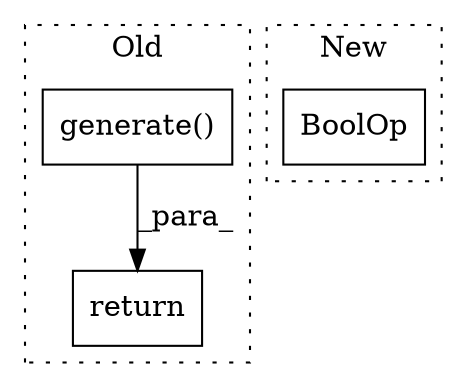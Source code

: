 digraph G {
subgraph cluster0 {
1 [label="generate()" a="75" s="3782" l="34" shape="box"];
3 [label="return" a="93" s="3941" l="7" shape="box"];
label = "Old";
style="dotted";
}
subgraph cluster1 {
2 [label="BoolOp" a="72" s="3924" l="80" shape="box"];
label = "New";
style="dotted";
}
1 -> 3 [label="_para_"];
}